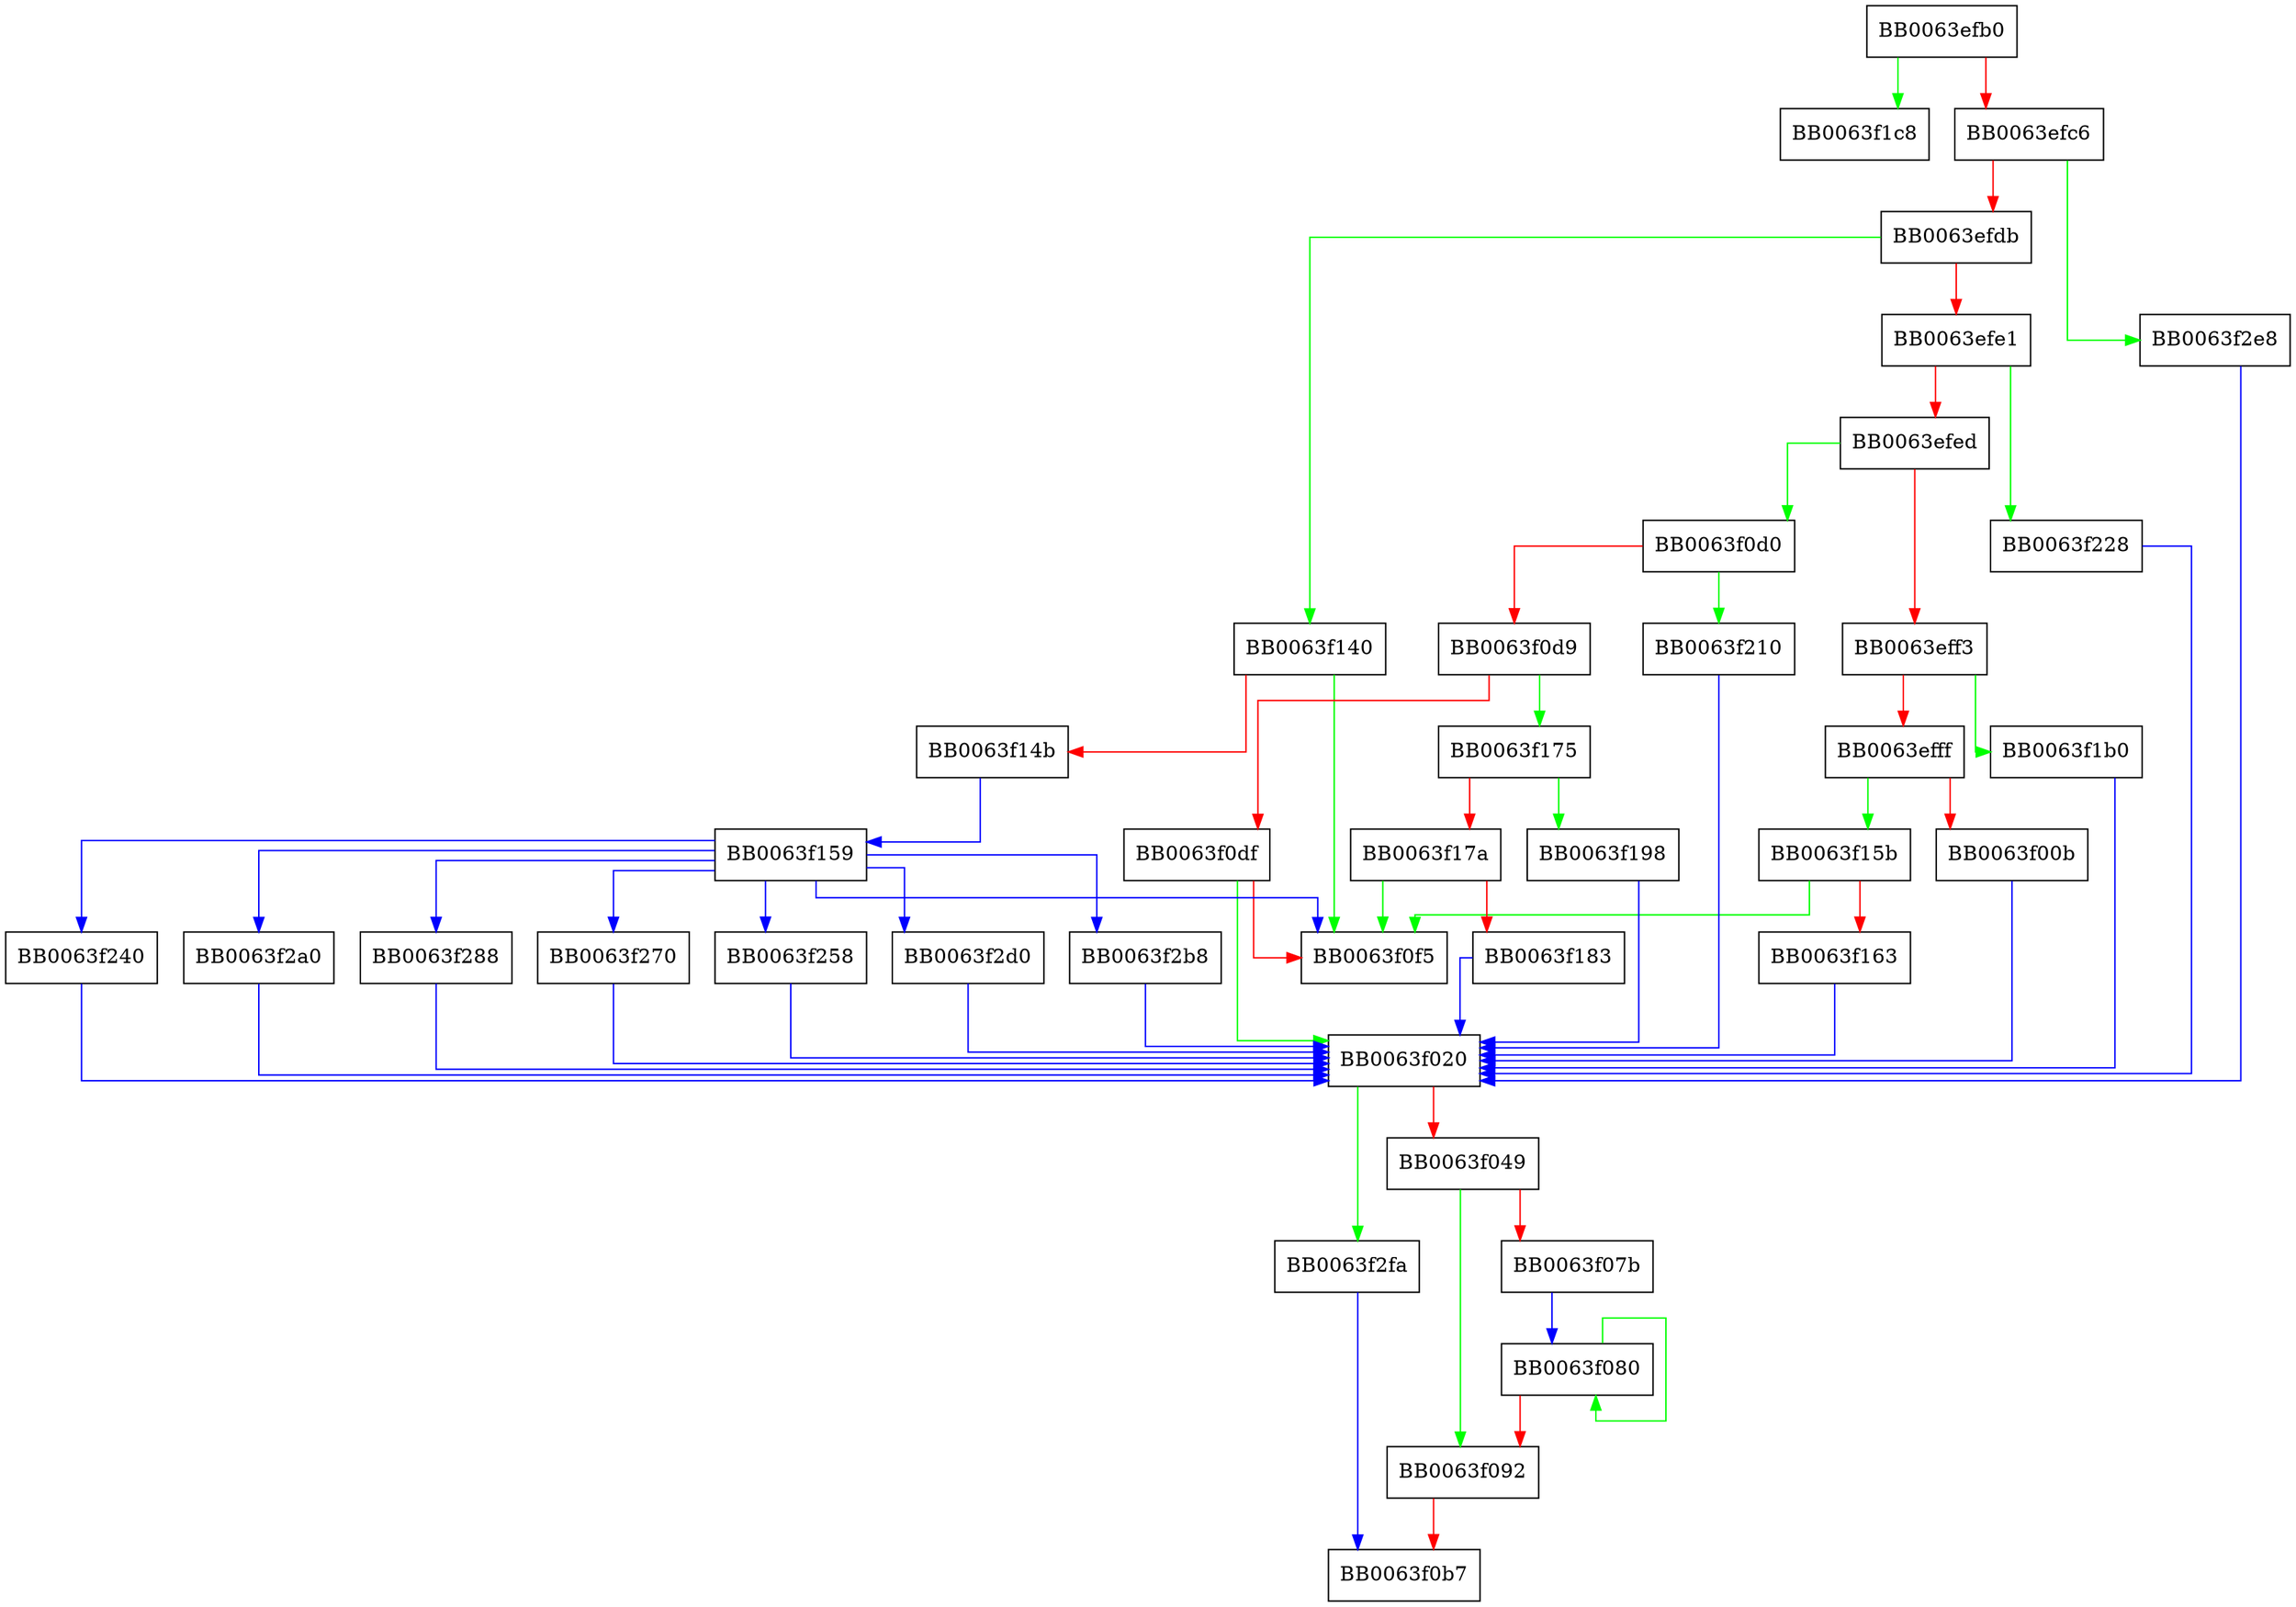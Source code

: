 digraph encode_pkcs1 {
  node [shape="box"];
  graph [splines=ortho];
  BB0063efb0 -> BB0063f1c8 [color="green"];
  BB0063efb0 -> BB0063efc6 [color="red"];
  BB0063efc6 -> BB0063f2e8 [color="green"];
  BB0063efc6 -> BB0063efdb [color="red"];
  BB0063efdb -> BB0063f140 [color="green"];
  BB0063efdb -> BB0063efe1 [color="red"];
  BB0063efe1 -> BB0063f228 [color="green"];
  BB0063efe1 -> BB0063efed [color="red"];
  BB0063efed -> BB0063f0d0 [color="green"];
  BB0063efed -> BB0063eff3 [color="red"];
  BB0063eff3 -> BB0063f1b0 [color="green"];
  BB0063eff3 -> BB0063efff [color="red"];
  BB0063efff -> BB0063f15b [color="green"];
  BB0063efff -> BB0063f00b [color="red"];
  BB0063f00b -> BB0063f020 [color="blue"];
  BB0063f020 -> BB0063f2fa [color="green"];
  BB0063f020 -> BB0063f049 [color="red"];
  BB0063f049 -> BB0063f092 [color="green"];
  BB0063f049 -> BB0063f07b [color="red"];
  BB0063f07b -> BB0063f080 [color="blue"];
  BB0063f080 -> BB0063f080 [color="green"];
  BB0063f080 -> BB0063f092 [color="red"];
  BB0063f092 -> BB0063f0b7 [color="red"];
  BB0063f0d0 -> BB0063f210 [color="green"];
  BB0063f0d0 -> BB0063f0d9 [color="red"];
  BB0063f0d9 -> BB0063f175 [color="green"];
  BB0063f0d9 -> BB0063f0df [color="red"];
  BB0063f0df -> BB0063f020 [color="green"];
  BB0063f0df -> BB0063f0f5 [color="red"];
  BB0063f140 -> BB0063f0f5 [color="green"];
  BB0063f140 -> BB0063f14b [color="red"];
  BB0063f14b -> BB0063f159 [color="blue"];
  BB0063f159 -> BB0063f2b8 [color="blue"];
  BB0063f159 -> BB0063f240 [color="blue"];
  BB0063f159 -> BB0063f2a0 [color="blue"];
  BB0063f159 -> BB0063f288 [color="blue"];
  BB0063f159 -> BB0063f270 [color="blue"];
  BB0063f159 -> BB0063f258 [color="blue"];
  BB0063f159 -> BB0063f0f5 [color="blue"];
  BB0063f159 -> BB0063f2d0 [color="blue"];
  BB0063f15b -> BB0063f0f5 [color="green"];
  BB0063f15b -> BB0063f163 [color="red"];
  BB0063f163 -> BB0063f020 [color="blue"];
  BB0063f175 -> BB0063f198 [color="green"];
  BB0063f175 -> BB0063f17a [color="red"];
  BB0063f17a -> BB0063f0f5 [color="green"];
  BB0063f17a -> BB0063f183 [color="red"];
  BB0063f183 -> BB0063f020 [color="blue"];
  BB0063f198 -> BB0063f020 [color="blue"];
  BB0063f1b0 -> BB0063f020 [color="blue"];
  BB0063f210 -> BB0063f020 [color="blue"];
  BB0063f228 -> BB0063f020 [color="blue"];
  BB0063f240 -> BB0063f020 [color="blue"];
  BB0063f258 -> BB0063f020 [color="blue"];
  BB0063f270 -> BB0063f020 [color="blue"];
  BB0063f288 -> BB0063f020 [color="blue"];
  BB0063f2a0 -> BB0063f020 [color="blue"];
  BB0063f2b8 -> BB0063f020 [color="blue"];
  BB0063f2d0 -> BB0063f020 [color="blue"];
  BB0063f2e8 -> BB0063f020 [color="blue"];
  BB0063f2fa -> BB0063f0b7 [color="blue"];
}